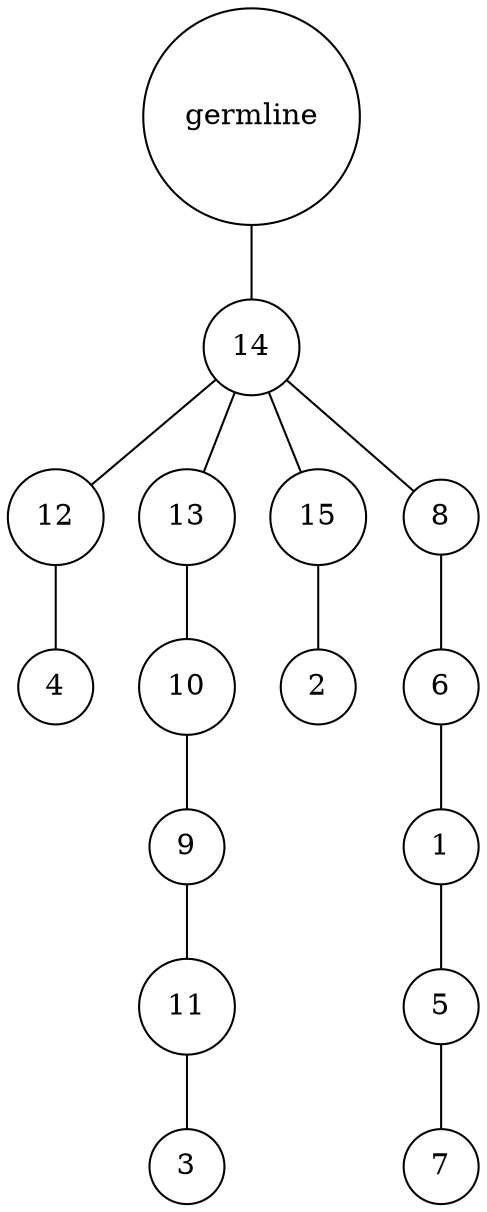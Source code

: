 graph {
	rankdir=UD;
	splines=line;
	node [shape=circle]
	"0x7fbd1e3c2f10" [label="germline"];
	"0x7fbd1e3c2f40" [label="14"];
	"0x7fbd1e3c2f10" -- "0x7fbd1e3c2f40" ;
	"0x7fbd1e3c2f70" [label="12"];
	"0x7fbd1e3c2f40" -- "0x7fbd1e3c2f70" ;
	"0x7fbd1e3c2fa0" [label="4"];
	"0x7fbd1e3c2f70" -- "0x7fbd1e3c2fa0" ;
	"0x7fbd1e3c2fd0" [label="13"];
	"0x7fbd1e3c2f40" -- "0x7fbd1e3c2fd0" ;
	"0x7fbd48fcd040" [label="10"];
	"0x7fbd1e3c2fd0" -- "0x7fbd48fcd040" ;
	"0x7fbd48fcd070" [label="9"];
	"0x7fbd48fcd040" -- "0x7fbd48fcd070" ;
	"0x7fbd48fcd0a0" [label="11"];
	"0x7fbd48fcd070" -- "0x7fbd48fcd0a0" ;
	"0x7fbd48fcd0d0" [label="3"];
	"0x7fbd48fcd0a0" -- "0x7fbd48fcd0d0" ;
	"0x7fbd48fcd100" [label="15"];
	"0x7fbd1e3c2f40" -- "0x7fbd48fcd100" ;
	"0x7fbd48fcd130" [label="2"];
	"0x7fbd48fcd100" -- "0x7fbd48fcd130" ;
	"0x7fbd48fcd160" [label="8"];
	"0x7fbd1e3c2f40" -- "0x7fbd48fcd160" ;
	"0x7fbd48fcd190" [label="6"];
	"0x7fbd48fcd160" -- "0x7fbd48fcd190" ;
	"0x7fbd48fcd1c0" [label="1"];
	"0x7fbd48fcd190" -- "0x7fbd48fcd1c0" ;
	"0x7fbd48fcd1f0" [label="5"];
	"0x7fbd48fcd1c0" -- "0x7fbd48fcd1f0" ;
	"0x7fbd48fcd220" [label="7"];
	"0x7fbd48fcd1f0" -- "0x7fbd48fcd220" ;
}
